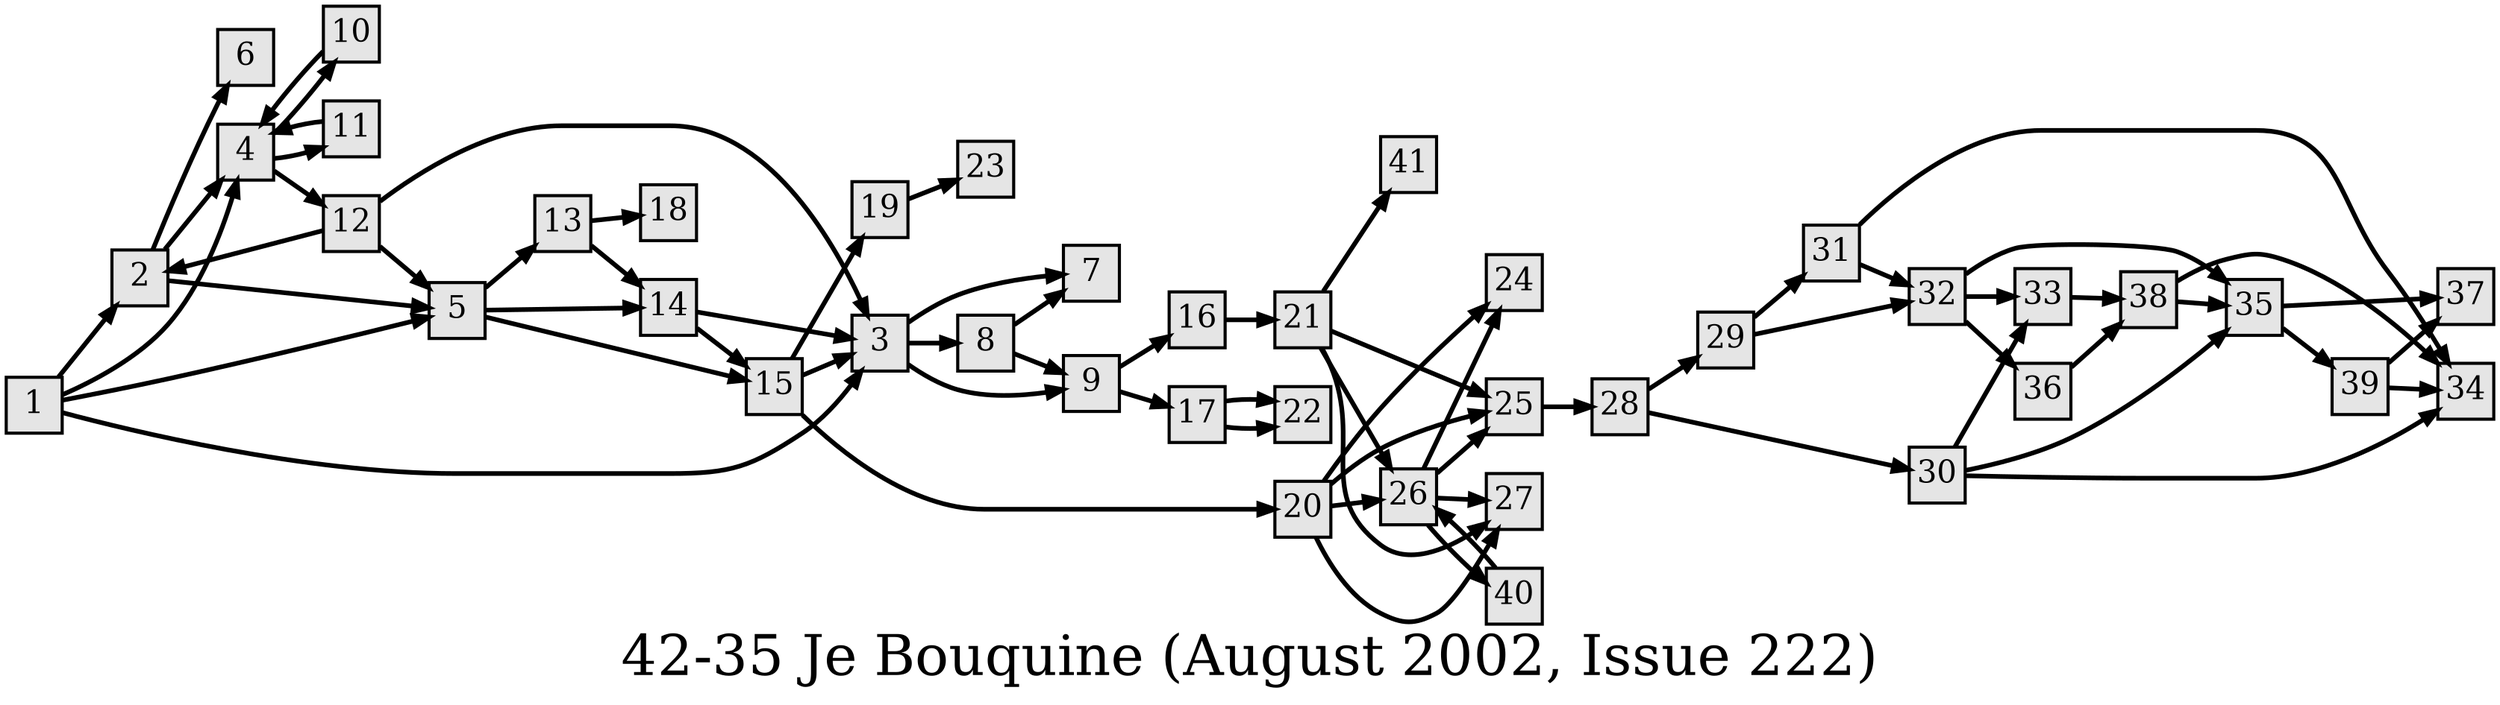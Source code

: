 digraph g{
  graph [ label="42-35 Je Bouquine (August 2002, Issue 222)" rankdir=LR, ordering=out, fontsize=36, nodesep="0.35", ranksep="0.45"];
  node  [shape=rect, penwidth=2, fontsize=20, style=filled, fillcolor=grey90, margin="0,0", labelfloat=true, regular=true, fixedsize=true];
  edge  [labelfloat=true, penwidth=3, fontsize=12];
  
  1 -> 2;
  1 -> 3;
  1 -> 4;
  1 -> 5;
  2 -> 6;
  2 -> 4;
  2 -> 5;
  3 -> 7;
  3 -> 8;
  3 -> 9;
  4 -> 10;
  4 -> 11;
  4 -> 12;
  5 -> 13;
  5 -> 14;
  5 -> 15;
  8 -> 7;
  8 -> 9;
  9 -> 16;
  9 -> 17;
  10 -> 4;
  11 -> 4;
  12 -> 3;
  12 -> 2;
  12 -> 5;
  13 -> 18;
  13 -> 14;
  14 -> 3;
  14 -> 15;
  15 -> 19;
  15 -> 3;
  15 -> 20;
  16 -> 21;
  17 -> 22;
  17 -> 22;
  19 -> 23;
  20 -> 24;
  20 -> 25;
  20 -> 26;
  20 -> 27;
  21 -> 41;
  21 -> 25;
  21 -> 26;
  21 -> 27;
  25 -> 28;
  26 -> 24;
  26 -> 25;
  26 -> 27;
  26 -> 40;
  28 -> 29;
  28 -> 30;
  29 -> 31;
  29 -> 32;
  30 -> 33;
  30 -> 34;
  30 -> 35;
  31 -> 34;
  31 -> 32;
  32 -> 35;
  32 -> 33;
  32 -> 36;
  33 -> 38;
  35 -> 37;
  35 -> 39;
  36 -> 38;
  38 -> 34;
  38 -> 35;
  39 -> 37;
  39 -> 34;
  40 -> 26;
}

